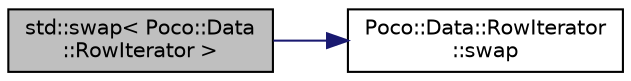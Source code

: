digraph "std::swap&lt; Poco::Data::RowIterator &gt;"
{
 // LATEX_PDF_SIZE
  edge [fontname="Helvetica",fontsize="10",labelfontname="Helvetica",labelfontsize="10"];
  node [fontname="Helvetica",fontsize="10",shape=record];
  rankdir="LR";
  Node1 [label="std::swap\< Poco::Data\l::RowIterator \>",height=0.2,width=0.4,color="black", fillcolor="grey75", style="filled", fontcolor="black",tooltip="Full template specalization of std:::swap for RowIterator."];
  Node1 -> Node2 [color="midnightblue",fontsize="10",style="solid",fontname="Helvetica"];
  Node2 [label="Poco::Data::RowIterator\l::swap",height=0.2,width=0.4,color="black", fillcolor="white", style="filled",URL="$classPoco_1_1Data_1_1RowIterator.html#a671c6aaeaa88a780ef0293e6267dfc35",tooltip=" "];
}
